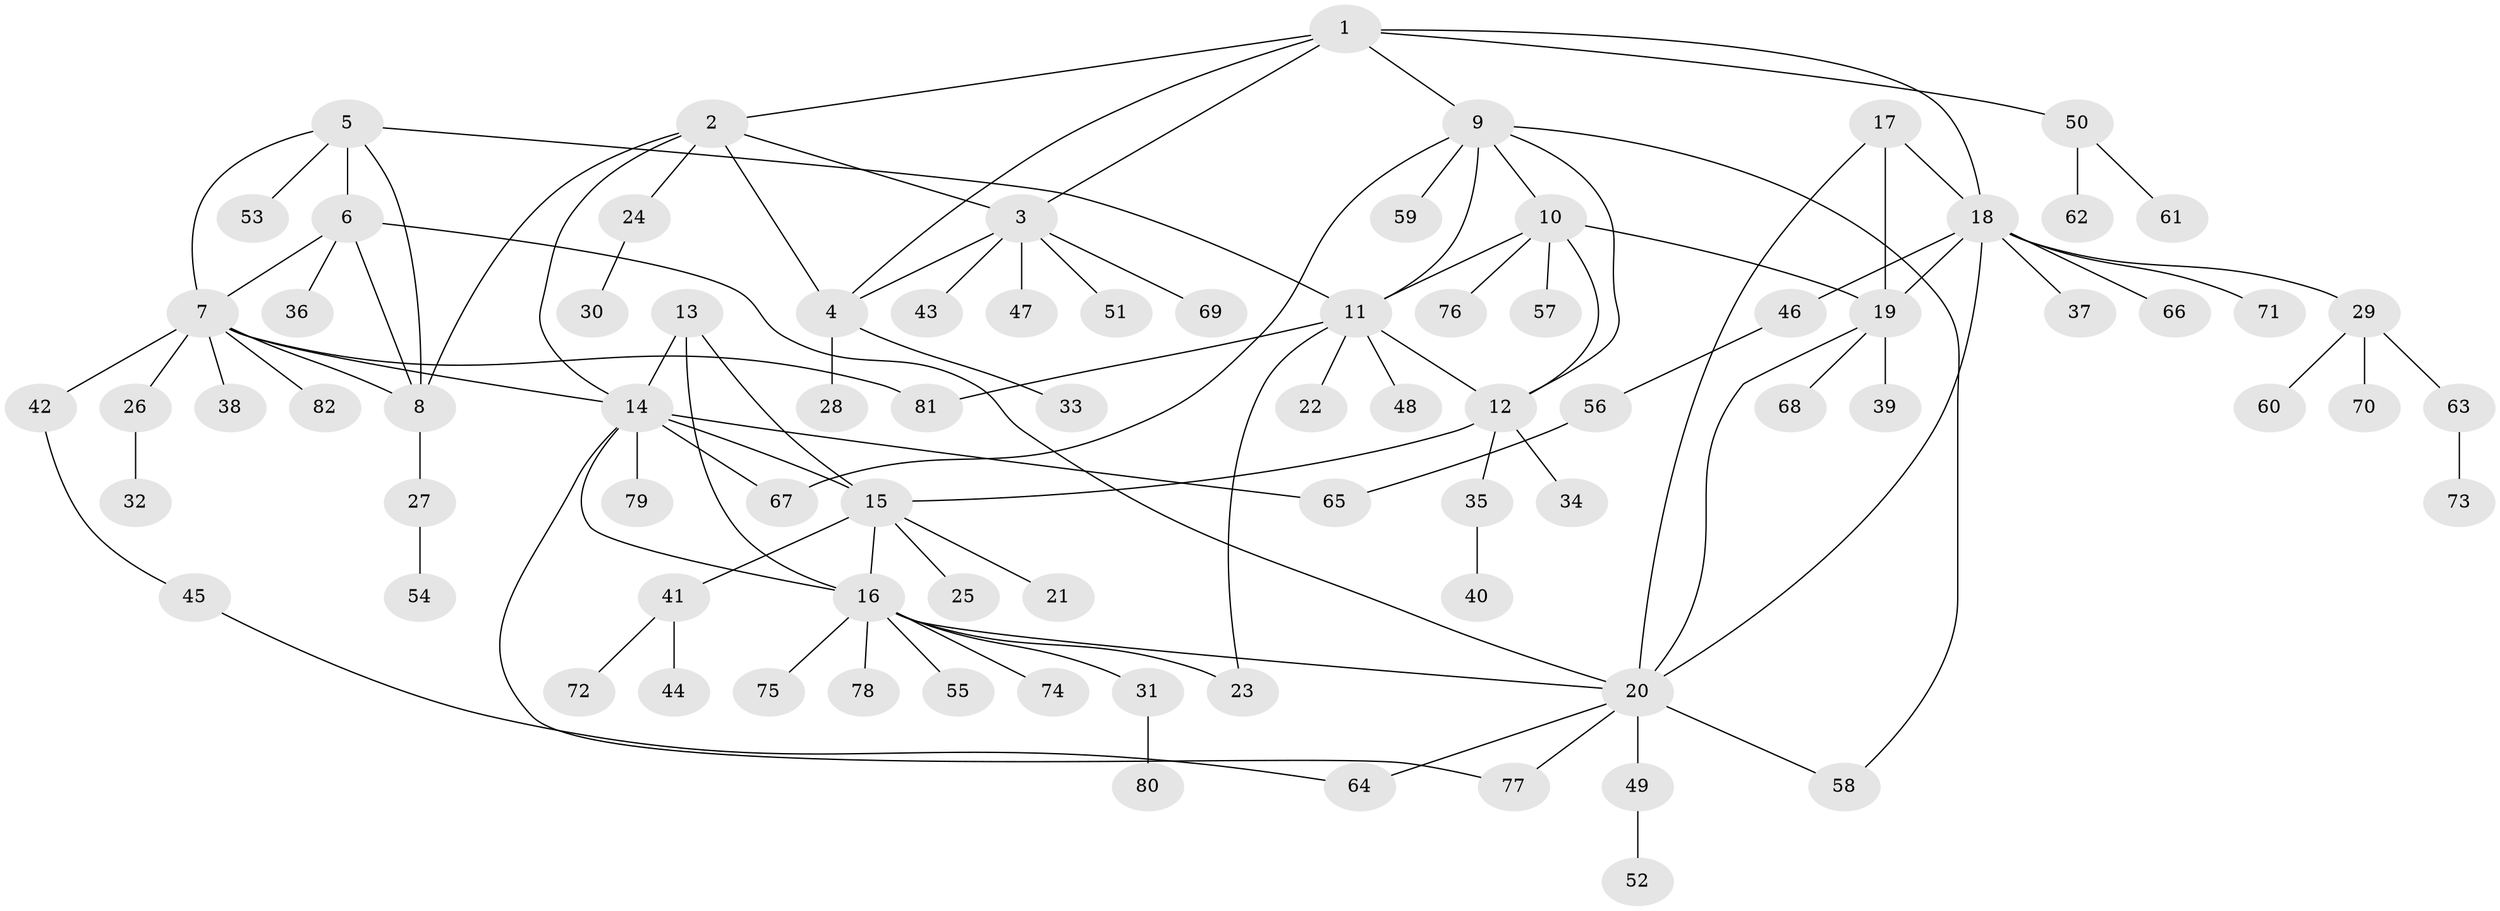 // Generated by graph-tools (version 1.1) at 2025/55/03/09/25 04:55:13]
// undirected, 82 vertices, 109 edges
graph export_dot {
graph [start="1"]
  node [color=gray90,style=filled];
  1;
  2;
  3;
  4;
  5;
  6;
  7;
  8;
  9;
  10;
  11;
  12;
  13;
  14;
  15;
  16;
  17;
  18;
  19;
  20;
  21;
  22;
  23;
  24;
  25;
  26;
  27;
  28;
  29;
  30;
  31;
  32;
  33;
  34;
  35;
  36;
  37;
  38;
  39;
  40;
  41;
  42;
  43;
  44;
  45;
  46;
  47;
  48;
  49;
  50;
  51;
  52;
  53;
  54;
  55;
  56;
  57;
  58;
  59;
  60;
  61;
  62;
  63;
  64;
  65;
  66;
  67;
  68;
  69;
  70;
  71;
  72;
  73;
  74;
  75;
  76;
  77;
  78;
  79;
  80;
  81;
  82;
  1 -- 2;
  1 -- 3;
  1 -- 4;
  1 -- 9;
  1 -- 18;
  1 -- 50;
  2 -- 3;
  2 -- 4;
  2 -- 8;
  2 -- 14;
  2 -- 24;
  3 -- 4;
  3 -- 43;
  3 -- 47;
  3 -- 51;
  3 -- 69;
  4 -- 28;
  4 -- 33;
  5 -- 6;
  5 -- 7;
  5 -- 8;
  5 -- 11;
  5 -- 53;
  6 -- 7;
  6 -- 8;
  6 -- 20;
  6 -- 36;
  7 -- 8;
  7 -- 14;
  7 -- 26;
  7 -- 38;
  7 -- 42;
  7 -- 81;
  7 -- 82;
  8 -- 27;
  9 -- 10;
  9 -- 11;
  9 -- 12;
  9 -- 58;
  9 -- 59;
  9 -- 67;
  10 -- 11;
  10 -- 12;
  10 -- 19;
  10 -- 57;
  10 -- 76;
  11 -- 12;
  11 -- 22;
  11 -- 23;
  11 -- 48;
  11 -- 81;
  12 -- 15;
  12 -- 34;
  12 -- 35;
  13 -- 14;
  13 -- 15;
  13 -- 16;
  14 -- 15;
  14 -- 16;
  14 -- 65;
  14 -- 67;
  14 -- 77;
  14 -- 79;
  15 -- 16;
  15 -- 21;
  15 -- 25;
  15 -- 41;
  16 -- 20;
  16 -- 23;
  16 -- 31;
  16 -- 55;
  16 -- 74;
  16 -- 75;
  16 -- 78;
  17 -- 18;
  17 -- 19;
  17 -- 20;
  18 -- 19;
  18 -- 20;
  18 -- 29;
  18 -- 37;
  18 -- 46;
  18 -- 66;
  18 -- 71;
  19 -- 20;
  19 -- 39;
  19 -- 68;
  20 -- 49;
  20 -- 58;
  20 -- 64;
  20 -- 77;
  24 -- 30;
  26 -- 32;
  27 -- 54;
  29 -- 60;
  29 -- 63;
  29 -- 70;
  31 -- 80;
  35 -- 40;
  41 -- 44;
  41 -- 72;
  42 -- 45;
  45 -- 64;
  46 -- 56;
  49 -- 52;
  50 -- 61;
  50 -- 62;
  56 -- 65;
  63 -- 73;
}
